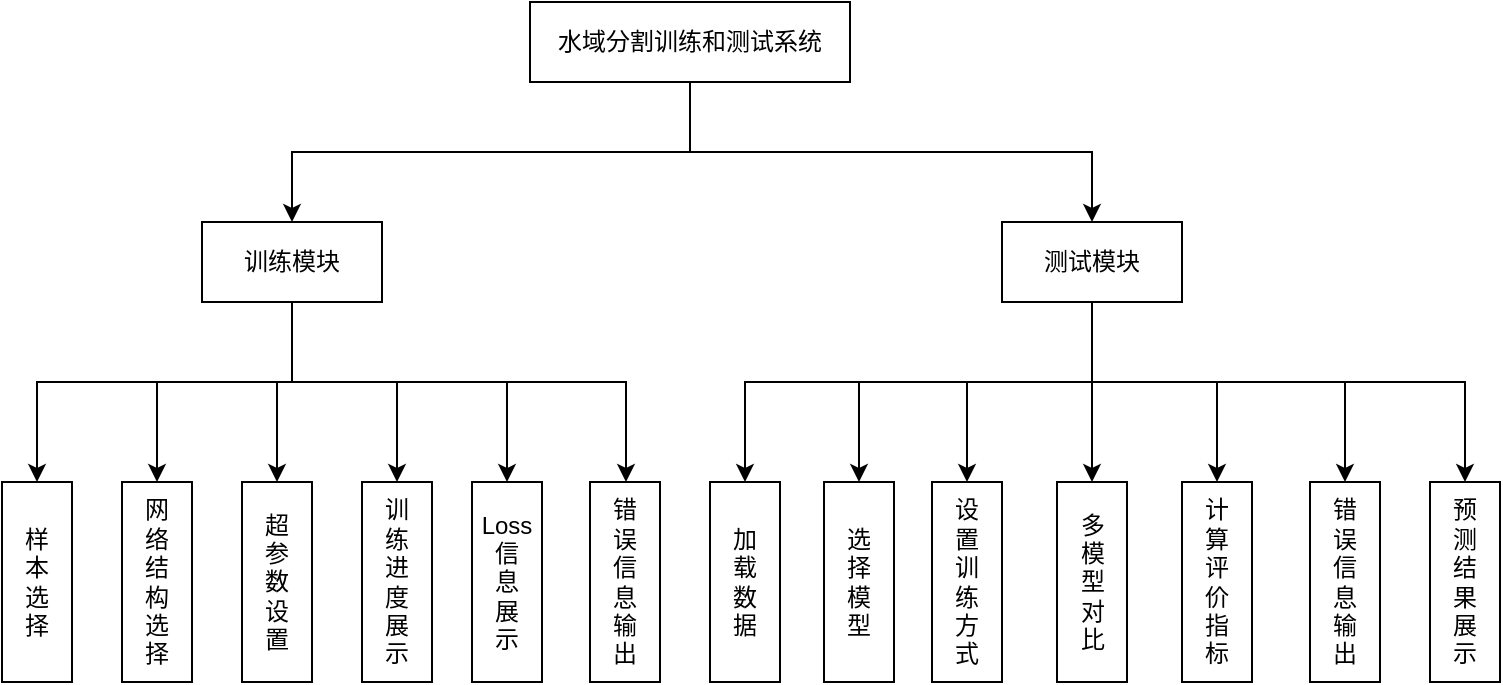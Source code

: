 <mxfile version="16.1.2" type="device"><diagram id="FxXHG-ZCPib2sEf0zpDi" name="第 1 页"><mxGraphModel dx="1038" dy="373" grid="1" gridSize="10" guides="1" tooltips="1" connect="1" arrows="1" fold="1" page="1" pageScale="1" pageWidth="827" pageHeight="1169" math="0" shadow="0"><root><mxCell id="0"/><mxCell id="1" parent="0"/><mxCell id="Z_bjFFPRizZqjvdu7SXV-4" style="edgeStyle=orthogonalEdgeStyle;rounded=0;orthogonalLoop=1;jettySize=auto;html=1;exitX=0.5;exitY=1;exitDx=0;exitDy=0;" edge="1" parent="1" source="Z_bjFFPRizZqjvdu7SXV-1" target="Z_bjFFPRizZqjvdu7SXV-3"><mxGeometry relative="1" as="geometry"/></mxCell><mxCell id="Z_bjFFPRizZqjvdu7SXV-6" style="edgeStyle=orthogonalEdgeStyle;rounded=0;orthogonalLoop=1;jettySize=auto;html=1;exitX=0.5;exitY=1;exitDx=0;exitDy=0;entryX=0.5;entryY=0;entryDx=0;entryDy=0;" edge="1" parent="1" source="Z_bjFFPRizZqjvdu7SXV-1" target="Z_bjFFPRizZqjvdu7SXV-5"><mxGeometry relative="1" as="geometry"/></mxCell><mxCell id="Z_bjFFPRizZqjvdu7SXV-1" value="水域分割训练和测试系统" style="rounded=0;whiteSpace=wrap;html=1;" vertex="1" parent="1"><mxGeometry x="270" y="30" width="160" height="40" as="geometry"/></mxCell><mxCell id="Z_bjFFPRizZqjvdu7SXV-8" value="" style="edgeStyle=orthogonalEdgeStyle;rounded=0;orthogonalLoop=1;jettySize=auto;html=1;" edge="1" parent="1" source="Z_bjFFPRizZqjvdu7SXV-3" target="Z_bjFFPRizZqjvdu7SXV-7"><mxGeometry relative="1" as="geometry"><Array as="points"><mxPoint x="198" y="220"/><mxPoint x="121" y="220"/></Array></mxGeometry></mxCell><mxCell id="Z_bjFFPRizZqjvdu7SXV-12" value="" style="edgeStyle=orthogonalEdgeStyle;rounded=0;orthogonalLoop=1;jettySize=auto;html=1;" edge="1" parent="1" source="Z_bjFFPRizZqjvdu7SXV-3" target="Z_bjFFPRizZqjvdu7SXV-11"><mxGeometry relative="1" as="geometry"><Array as="points"><mxPoint x="198" y="220"/><mxPoint x="171" y="220"/></Array></mxGeometry></mxCell><mxCell id="Z_bjFFPRizZqjvdu7SXV-14" value="" style="edgeStyle=orthogonalEdgeStyle;rounded=0;orthogonalLoop=1;jettySize=auto;html=1;" edge="1" parent="1" source="Z_bjFFPRizZqjvdu7SXV-3" target="Z_bjFFPRizZqjvdu7SXV-13"><mxGeometry relative="1" as="geometry"><Array as="points"><mxPoint x="198" y="220"/><mxPoint x="231" y="220"/></Array></mxGeometry></mxCell><mxCell id="Z_bjFFPRizZqjvdu7SXV-16" value="" style="edgeStyle=orthogonalEdgeStyle;rounded=0;orthogonalLoop=1;jettySize=auto;html=1;" edge="1" parent="1" source="Z_bjFFPRizZqjvdu7SXV-3" target="Z_bjFFPRizZqjvdu7SXV-15"><mxGeometry relative="1" as="geometry"><Array as="points"><mxPoint x="198" y="220"/><mxPoint x="291" y="220"/></Array></mxGeometry></mxCell><mxCell id="Z_bjFFPRizZqjvdu7SXV-18" value="" style="edgeStyle=orthogonalEdgeStyle;rounded=0;orthogonalLoop=1;jettySize=auto;html=1;" edge="1" parent="1" source="Z_bjFFPRizZqjvdu7SXV-3" target="Z_bjFFPRizZqjvdu7SXV-17"><mxGeometry relative="1" as="geometry"><Array as="points"><mxPoint x="198" y="220"/><mxPoint x="346" y="220"/></Array></mxGeometry></mxCell><mxCell id="Z_bjFFPRizZqjvdu7SXV-3" value="训练模块" style="rounded=0;whiteSpace=wrap;html=1;" vertex="1" parent="1"><mxGeometry x="106" y="140" width="90" height="40" as="geometry"/></mxCell><mxCell id="Z_bjFFPRizZqjvdu7SXV-20" value="" style="edgeStyle=orthogonalEdgeStyle;rounded=0;orthogonalLoop=1;jettySize=auto;html=1;" edge="1" parent="1" source="Z_bjFFPRizZqjvdu7SXV-5" target="Z_bjFFPRizZqjvdu7SXV-19"><mxGeometry relative="1" as="geometry"><Array as="points"><mxPoint x="597" y="220"/><mxPoint x="443" y="220"/></Array></mxGeometry></mxCell><mxCell id="Z_bjFFPRizZqjvdu7SXV-5" value="测试模块" style="rounded=0;whiteSpace=wrap;html=1;" vertex="1" parent="1"><mxGeometry x="506" y="140" width="90" height="40" as="geometry"/></mxCell><mxCell id="Z_bjFFPRizZqjvdu7SXV-7" value="样&lt;br&gt;本&lt;br&gt;选&lt;br&gt;择" style="whiteSpace=wrap;html=1;rounded=0;" vertex="1" parent="1"><mxGeometry x="6" y="270" width="35" height="100" as="geometry"/></mxCell><mxCell id="Z_bjFFPRizZqjvdu7SXV-11" value="网&lt;br&gt;络&lt;br&gt;结&lt;br&gt;构&lt;br&gt;选&lt;br&gt;择" style="whiteSpace=wrap;html=1;rounded=0;" vertex="1" parent="1"><mxGeometry x="66" y="270" width="35" height="100" as="geometry"/></mxCell><mxCell id="Z_bjFFPRizZqjvdu7SXV-13" value="超&lt;br&gt;参&lt;br&gt;数&lt;br&gt;设&lt;br&gt;置" style="whiteSpace=wrap;html=1;rounded=0;" vertex="1" parent="1"><mxGeometry x="126" y="270" width="35" height="100" as="geometry"/></mxCell><mxCell id="Z_bjFFPRizZqjvdu7SXV-15" value="训&lt;br&gt;练&lt;br&gt;进&lt;br&gt;度&lt;br&gt;展&lt;br&gt;示" style="whiteSpace=wrap;html=1;rounded=0;" vertex="1" parent="1"><mxGeometry x="186" y="270" width="35" height="100" as="geometry"/></mxCell><mxCell id="Z_bjFFPRizZqjvdu7SXV-17" value="Loss信&lt;br&gt;息&lt;br&gt;展&lt;br&gt;示" style="whiteSpace=wrap;html=1;rounded=0;" vertex="1" parent="1"><mxGeometry x="241" y="270" width="35" height="100" as="geometry"/></mxCell><mxCell id="Z_bjFFPRizZqjvdu7SXV-19" value="加&lt;br&gt;载&lt;br&gt;数&lt;br&gt;据" style="whiteSpace=wrap;html=1;rounded=0;" vertex="1" parent="1"><mxGeometry x="360" y="270" width="35" height="100" as="geometry"/></mxCell><mxCell id="Z_bjFFPRizZqjvdu7SXV-22" value="" style="edgeStyle=orthogonalEdgeStyle;rounded=0;orthogonalLoop=1;jettySize=auto;html=1;exitX=0.5;exitY=1;exitDx=0;exitDy=0;" edge="1" parent="1" target="Z_bjFFPRizZqjvdu7SXV-23" source="Z_bjFFPRizZqjvdu7SXV-5"><mxGeometry relative="1" as="geometry"><mxPoint x="460" y="210" as="sourcePoint"/><Array as="points"><mxPoint x="597" y="220"/><mxPoint x="509" y="220"/></Array></mxGeometry></mxCell><mxCell id="Z_bjFFPRizZqjvdu7SXV-23" value="选&lt;br&gt;择&lt;br&gt;模&lt;br&gt;型" style="whiteSpace=wrap;html=1;rounded=0;" vertex="1" parent="1"><mxGeometry x="417" y="270" width="35" height="100" as="geometry"/></mxCell><mxCell id="Z_bjFFPRizZqjvdu7SXV-24" value="" style="edgeStyle=orthogonalEdgeStyle;rounded=0;orthogonalLoop=1;jettySize=auto;html=1;exitX=0.5;exitY=1;exitDx=0;exitDy=0;" edge="1" parent="1" target="Z_bjFFPRizZqjvdu7SXV-25" source="Z_bjFFPRizZqjvdu7SXV-5"><mxGeometry relative="1" as="geometry"><mxPoint x="520" y="190" as="sourcePoint"/><Array as="points"><mxPoint x="597" y="220"/><mxPoint x="574" y="220"/></Array></mxGeometry></mxCell><mxCell id="Z_bjFFPRizZqjvdu7SXV-25" value="设&lt;br&gt;置&lt;br&gt;训&lt;br&gt;练&lt;br&gt;方&lt;br&gt;式" style="whiteSpace=wrap;html=1;rounded=0;" vertex="1" parent="1"><mxGeometry x="471" y="270" width="35" height="100" as="geometry"/></mxCell><mxCell id="Z_bjFFPRizZqjvdu7SXV-26" value="" style="edgeStyle=orthogonalEdgeStyle;rounded=0;orthogonalLoop=1;jettySize=auto;html=1;exitX=0.5;exitY=1;exitDx=0;exitDy=0;" edge="1" parent="1" target="Z_bjFFPRizZqjvdu7SXV-27" source="Z_bjFFPRizZqjvdu7SXV-5"><mxGeometry relative="1" as="geometry"><mxPoint x="455" y="200" as="sourcePoint"/><Array as="points"><mxPoint x="597" y="220"/><mxPoint x="714" y="220"/></Array></mxGeometry></mxCell><mxCell id="Z_bjFFPRizZqjvdu7SXV-27" value="计&lt;br&gt;算&lt;br&gt;评&lt;br&gt;价&lt;br&gt;指&lt;br&gt;标" style="whiteSpace=wrap;html=1;rounded=0;" vertex="1" parent="1"><mxGeometry x="596" y="270" width="35" height="100" as="geometry"/></mxCell><mxCell id="Z_bjFFPRizZqjvdu7SXV-28" value="" style="edgeStyle=orthogonalEdgeStyle;rounded=0;orthogonalLoop=1;jettySize=auto;html=1;exitX=0.5;exitY=1;exitDx=0;exitDy=0;" edge="1" parent="1" target="Z_bjFFPRizZqjvdu7SXV-29" source="Z_bjFFPRizZqjvdu7SXV-5"><mxGeometry relative="1" as="geometry"><mxPoint x="465" y="210" as="sourcePoint"/><Array as="points"><mxPoint x="597" y="220"/><mxPoint x="644" y="220"/></Array></mxGeometry></mxCell><mxCell id="Z_bjFFPRizZqjvdu7SXV-29" value="多&lt;br&gt;模&lt;br&gt;型&lt;br&gt;对&lt;br&gt;比" style="whiteSpace=wrap;html=1;rounded=0;" vertex="1" parent="1"><mxGeometry x="533.5" y="270" width="35" height="100" as="geometry"/></mxCell><mxCell id="Z_bjFFPRizZqjvdu7SXV-30" value="" style="edgeStyle=orthogonalEdgeStyle;rounded=0;orthogonalLoop=1;jettySize=auto;html=1;exitX=0.5;exitY=1;exitDx=0;exitDy=0;" edge="1" parent="1" target="Z_bjFFPRizZqjvdu7SXV-31" source="Z_bjFFPRizZqjvdu7SXV-5"><mxGeometry relative="1" as="geometry"><mxPoint x="475" y="220" as="sourcePoint"/><Array as="points"><mxPoint x="597" y="220"/><mxPoint x="774" y="220"/></Array></mxGeometry></mxCell><mxCell id="Z_bjFFPRizZqjvdu7SXV-31" value="错&lt;br&gt;误&lt;br&gt;信&lt;br&gt;息&lt;br&gt;输&lt;br&gt;出" style="whiteSpace=wrap;html=1;rounded=0;" vertex="1" parent="1"><mxGeometry x="660" y="270" width="35" height="100" as="geometry"/></mxCell><mxCell id="Z_bjFFPRizZqjvdu7SXV-32" value="" style="edgeStyle=orthogonalEdgeStyle;rounded=0;orthogonalLoop=1;jettySize=auto;html=1;exitX=0.5;exitY=1;exitDx=0;exitDy=0;" edge="1" parent="1" target="Z_bjFFPRizZqjvdu7SXV-33" source="Z_bjFFPRizZqjvdu7SXV-5"><mxGeometry relative="1" as="geometry"><mxPoint x="485" y="230" as="sourcePoint"/><Array as="points"><mxPoint x="597" y="220"/><mxPoint x="844" y="220"/></Array></mxGeometry></mxCell><mxCell id="Z_bjFFPRizZqjvdu7SXV-33" value="预&lt;br&gt;测&lt;br&gt;结&lt;br&gt;果&lt;br&gt;展&lt;br&gt;示" style="whiteSpace=wrap;html=1;rounded=0;" vertex="1" parent="1"><mxGeometry x="720" y="270" width="35" height="100" as="geometry"/></mxCell><mxCell id="Z_bjFFPRizZqjvdu7SXV-34" value="" style="edgeStyle=orthogonalEdgeStyle;rounded=0;orthogonalLoop=1;jettySize=auto;html=1;exitX=0.5;exitY=1;exitDx=0;exitDy=0;" edge="1" parent="1" target="Z_bjFFPRizZqjvdu7SXV-35" source="Z_bjFFPRizZqjvdu7SXV-3"><mxGeometry relative="1" as="geometry"><mxPoint x="210" y="180" as="sourcePoint"/><Array as="points"><mxPoint x="151" y="220"/><mxPoint x="318" y="220"/></Array></mxGeometry></mxCell><mxCell id="Z_bjFFPRizZqjvdu7SXV-35" value="错&lt;br&gt;误&lt;br&gt;信&lt;br&gt;息&lt;br&gt;输&lt;br&gt;出" style="whiteSpace=wrap;html=1;rounded=0;" vertex="1" parent="1"><mxGeometry x="300" y="270" width="35" height="100" as="geometry"/></mxCell></root></mxGraphModel></diagram></mxfile>